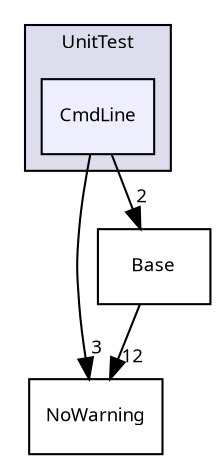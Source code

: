 digraph "/tmp/q/quinoa/src/Control/UnitTest/CmdLine" {
  bgcolor=transparent;
  compound=true
  node [ fontsize="9", fontname="sans-serif"];
  edge [ labelfontsize="9", labelfontname="sans-serif"];
  subgraph clusterdir_dd5a5b1bf3e7567c4319c7f030467131 {
    graph [ bgcolor="#ddddee", pencolor="black", label="UnitTest" fontname="sans-serif", fontsize="9", URL="dir_dd5a5b1bf3e7567c4319c7f030467131.html"]
  dir_13d798715fda4433a0299a6c8832bf45 [shape=box, label="CmdLine", style="filled", fillcolor="#eeeeff", pencolor="black", URL="dir_13d798715fda4433a0299a6c8832bf45.html"];
  }
  dir_7e34f0efff2ff25c5f7cf9ee4af7a0ce [shape=box label="NoWarning" URL="dir_7e34f0efff2ff25c5f7cf9ee4af7a0ce.html"];
  dir_4814b1a558d470c33d85e65dbde02eaa [shape=box label="Base" URL="dir_4814b1a558d470c33d85e65dbde02eaa.html"];
  dir_13d798715fda4433a0299a6c8832bf45->dir_7e34f0efff2ff25c5f7cf9ee4af7a0ce [headlabel="3", labeldistance=1.5 headhref="dir_000016_000034.html"];
  dir_13d798715fda4433a0299a6c8832bf45->dir_4814b1a558d470c33d85e65dbde02eaa [headlabel="2", labeldistance=1.5 headhref="dir_000016_000002.html"];
  dir_4814b1a558d470c33d85e65dbde02eaa->dir_7e34f0efff2ff25c5f7cf9ee4af7a0ce [headlabel="12", labeldistance=1.5 headhref="dir_000002_000034.html"];
}

